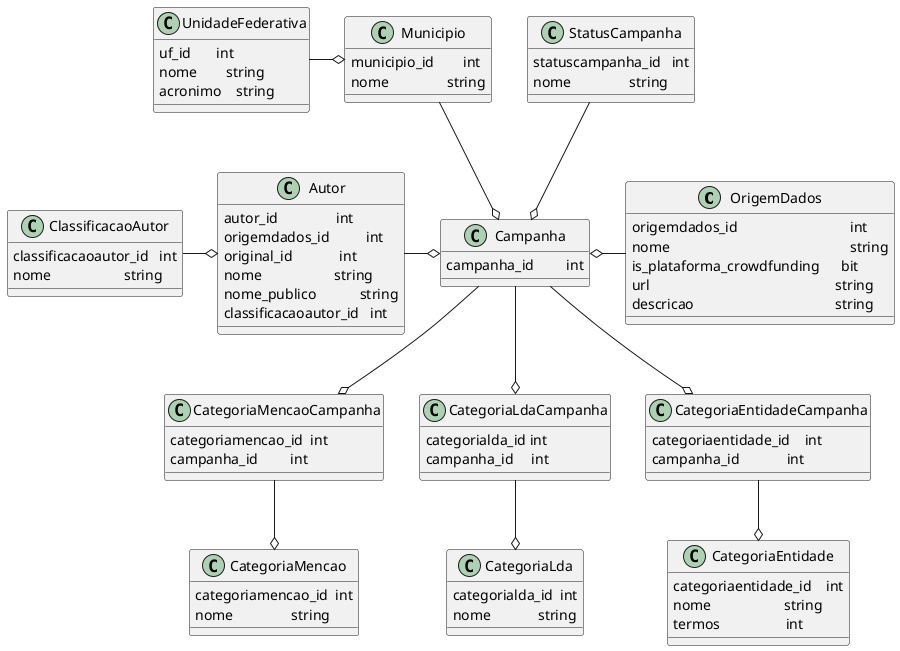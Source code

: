 @startuml 01-modelo

class OrigemDados {
	origemdados_id				    int
	nome						    string
    is_plataforma_crowdfunding      bit
	url						        string
	descricao				        string  
}

class UnidadeFederativa {
    uf_id       int
    nome        string
    acronimo    string
}

class Municipio {
    municipio_id        int
    nome                string
}

class ClassificacaoAutor {
    classificacaoautor_id   int
    nome                    string
}

class Autor {
    autor_id                int
    origemdados_id          int
    original_id             int
    nome                    string
    nome_publico            string
    classificacaoautor_id   int
}

class Campanha {
    campanha_id         int
}

class CategoriaMencao {
    categoriamencao_id  int
    nome                string
}

class CategoriaLda {
    categorialda_id  int
    nome             string
}

class CategoriaEntidade {
    categoriaentidade_id    int
    nome                    string
    termos                  int
}

class CategoriaMencaoCampanha {
    categoriamencao_id  int
    campanha_id         int
}

class CategoriaLdaCampanha {
    categorialda_id int
    campanha_id     int
}

class CategoriaEntidadeCampanha {
    categoriaentidade_id    int
    campanha_id             int
}

class StatusCampanha {
    statuscampanha_id   int
    nome                string
}

UnidadeFederativa -o Municipio
Municipio --o Campanha

ClassificacaoAutor -o Autor
Autor -o Campanha
Campanha o- OrigemDados

Campanha --o CategoriaMencaoCampanha
Campanha --o CategoriaLdaCampanha
Campanha --o CategoriaEntidadeCampanha

CategoriaMencaoCampanha --o CategoriaMencao
CategoriaLdaCampanha --o CategoriaLda
CategoriaEntidadeCampanha --o CategoriaEntidade

StatusCampanha --o Campanha


@enduml
